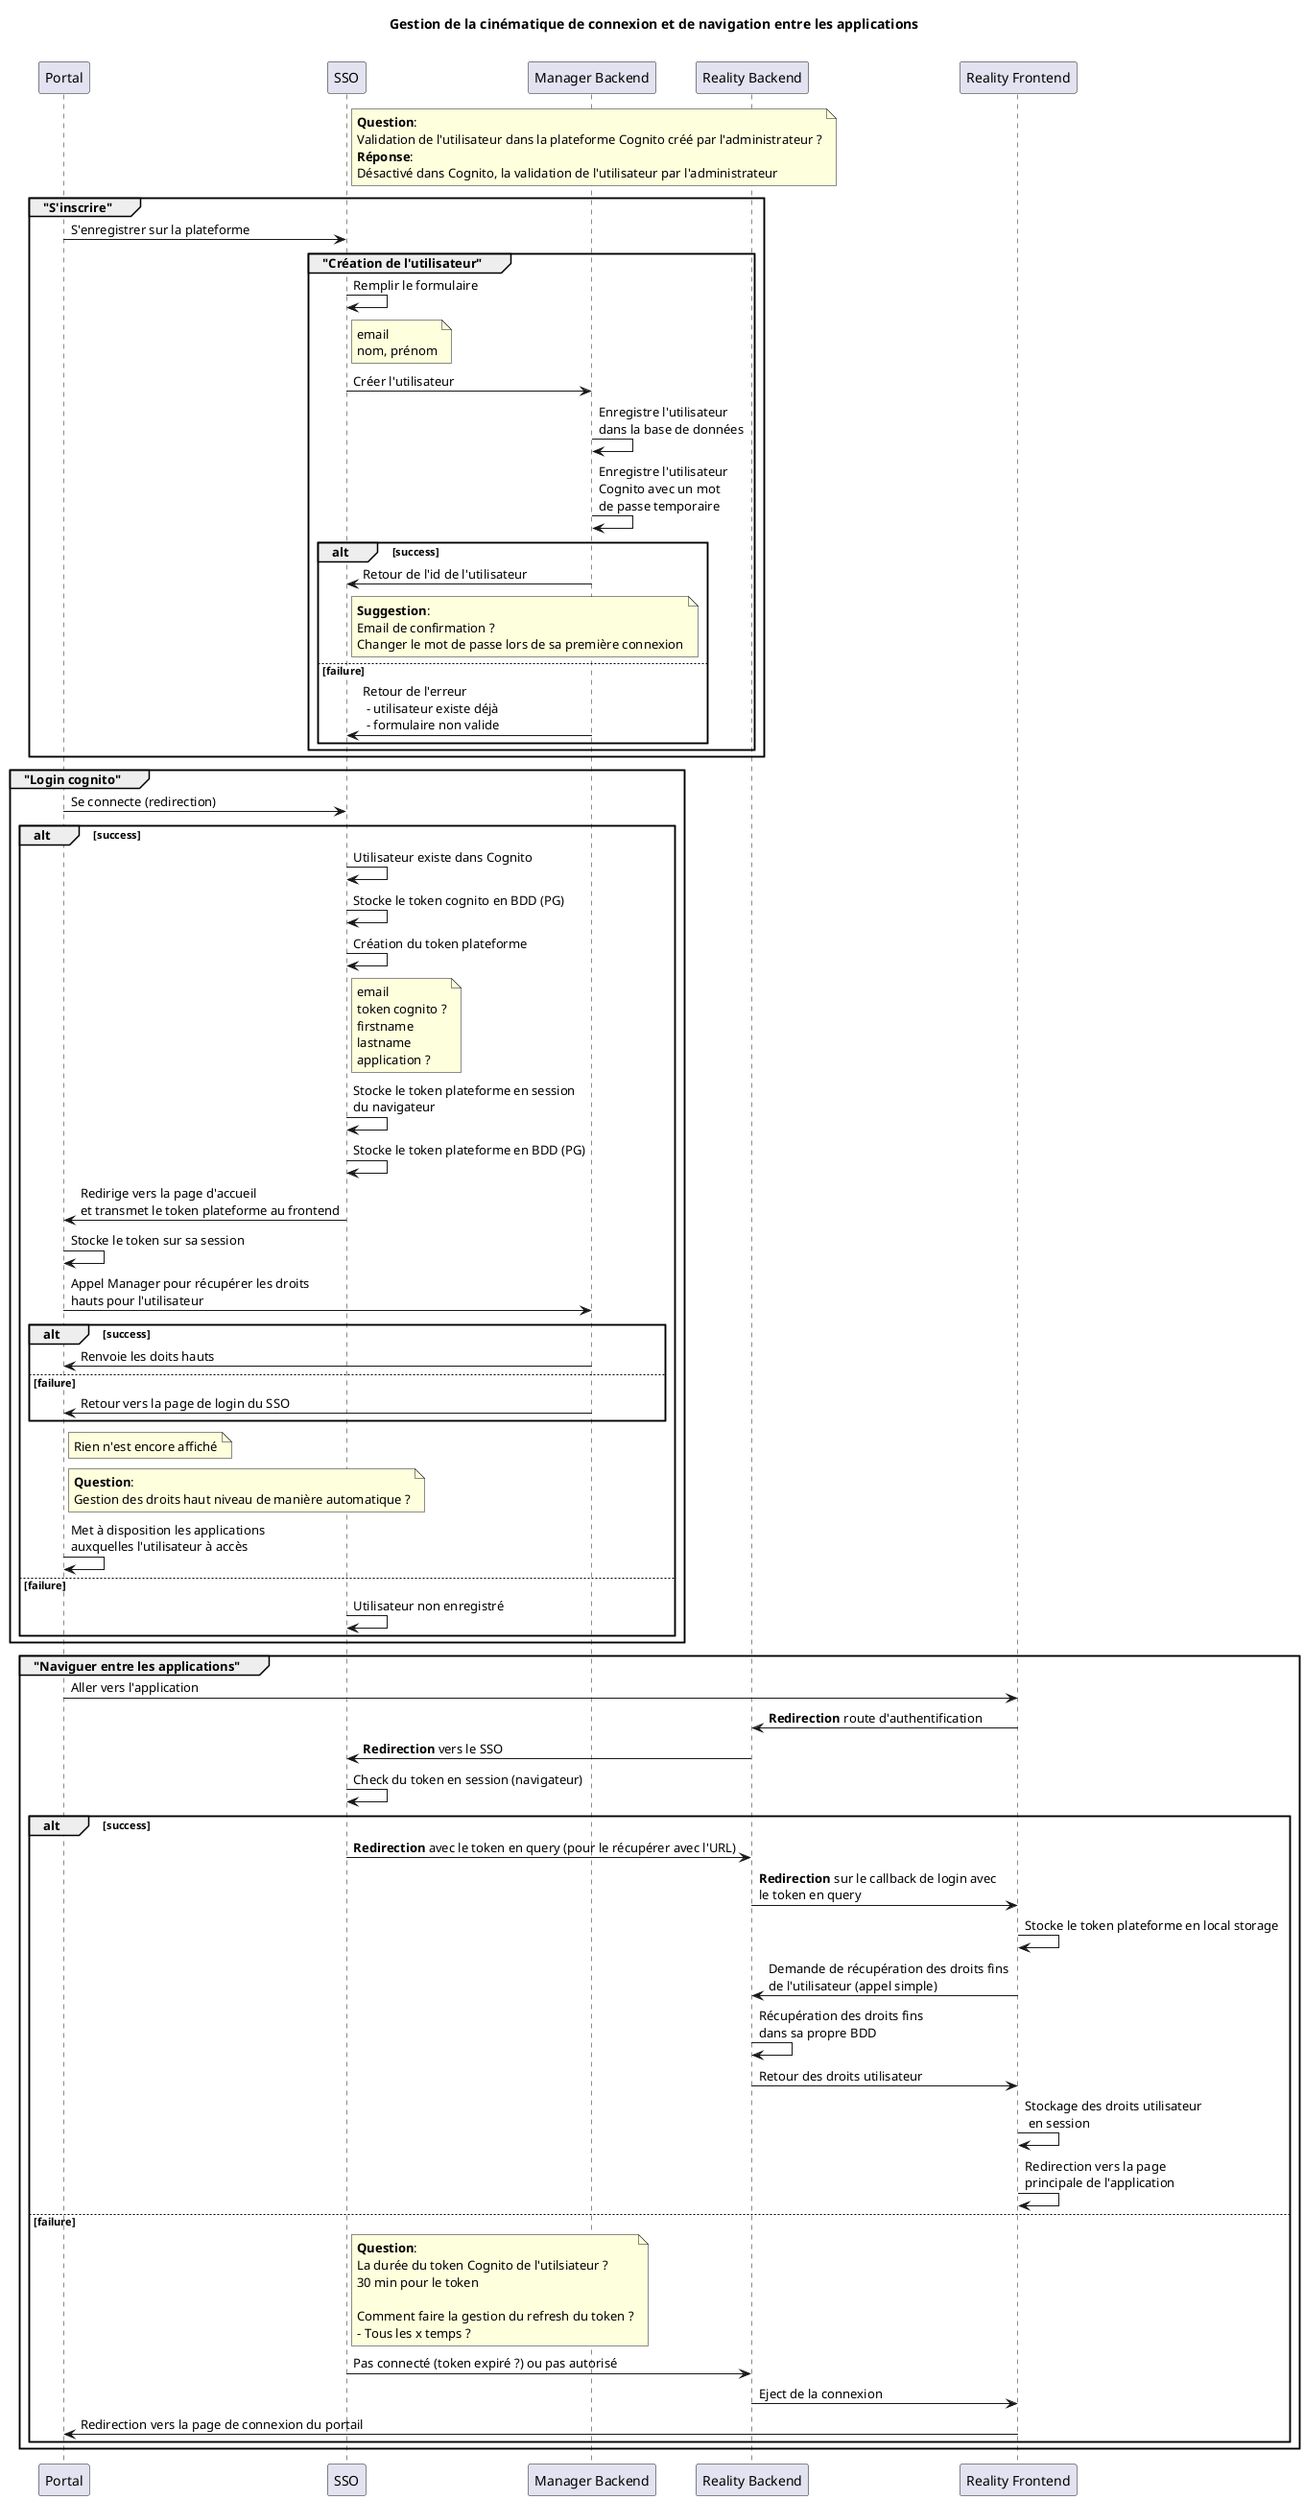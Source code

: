 @startuml seq_sso
title 
Gestion de la cinématique de connexion et de navigation entre les applications

end title

participant "Portal" as P
participant "SSO" as SSO
participant "Manager Backend" as M
participant "Reality Backend" as RB
participant "Reality Frontend" as RF

note right SSO
  **Question**:
  Validation de l'utilisateur dans la plateforme Cognito créé par l'administrateur ?
  **Réponse**:
  Désactivé dans Cognito, la validation de l'utilisateur par l'administrateur
end note

group "S'inscrire"
  P -> SSO: S'enregistrer sur la plateforme
  group "Création de l'utilisateur"
    SSO -> SSO: Remplir le formulaire
    note right SSO
      email
      nom, prénom
    end note
    SSO -> M: Créer l'utilisateur
    M -> M: Enregistre l'utilisateur \ndans la base de données
    M -> M: Enregistre l'utilisateur \nCognito avec un mot \nde passe temporaire
    alt success
      M -> SSO: Retour de l'id de l'utilisateur
      note right SSO
        **Suggestion**:
        Email de confirmation ?
        Changer le mot de passe lors de sa première connexion
      end note
    else failure
      M -> SSO: Retour de l'erreur \n - utilisateur existe déjà \n - formulaire non valide
    end
  end
end

group "Login cognito"
  
  P -> SSO: Se connecte (redirection)
  alt success
    SSO -> SSO: Utilisateur existe dans Cognito

    SSO -> SSO: Stocke le token cognito en BDD (PG)
    SSO -> SSO: Création du token plateforme
    note right SSO
      email
      token cognito ?
      firstname
      lastname
      application ?
    end note
    SSO -> SSO: Stocke le token plateforme en session \ndu navigateur
    SSO -> SSO: Stocke le token plateforme en BDD (PG)
    
    SSO -> P: Redirige vers la page d'accueil \net transmet le token plateforme au frontend

    P -> P: Stocke le token sur sa session
    P -> M: Appel Manager pour récupérer les droits \nhauts pour l'utilisateur
    alt success
      M -> P: Renvoie les doits hauts
    else failure
      M -> P: Retour vers la page de login du SSO
    end

    note right P
      Rien n'est encore affiché
    end note

    note right P
      **Question**:
      Gestion des droits haut niveau de manière automatique ?
    end note

    P -> P: Met à disposition les applications \nauxquelles l'utilisateur à accès
  else failure
    SSO -> SSO: Utilisateur non enregistré
  end
  
end 

group "Naviguer entre les applications"
  P -> RF: Aller vers l'application
  RF -> RB: **Redirection** route d'authentification
  RB -> SSO: **Redirection** vers le SSO
  SSO -> SSO: Check du token en session (navigateur)

  alt success
    SSO -> RB: **Redirection** avec le token en query (pour le récupérer avec l'URL)
    RB -> RF: **Redirection** sur le callback de login avec \nle token en query
    RF -> RF: Stocke le token plateforme en local storage
    RF -> RB: Demande de récupération des droits fins \nde l'utilisateur (appel simple)
    RB -> RB: Récupération des droits fins \ndans sa propre BDD
    RB -> RF: Retour des droits utilisateur
    RF -> RF: Stockage des droits utilisateur \n en session
    RF -> RF: Redirection vers la page \nprincipale de l'application
  else failure
    note right SSO
      **Question**:
      La durée du token Cognito de l'utilsiateur ?
      30 min pour le token

      Comment faire la gestion du refresh du token ?
      - Tous les x temps ?
    end note
    SSO -> RB: Pas connecté (token expiré ?) ou pas autorisé
    RB -> RF: Eject de la connexion
    RF -> P: Redirection vers la page de connexion du portail
  end
end

@enduml
